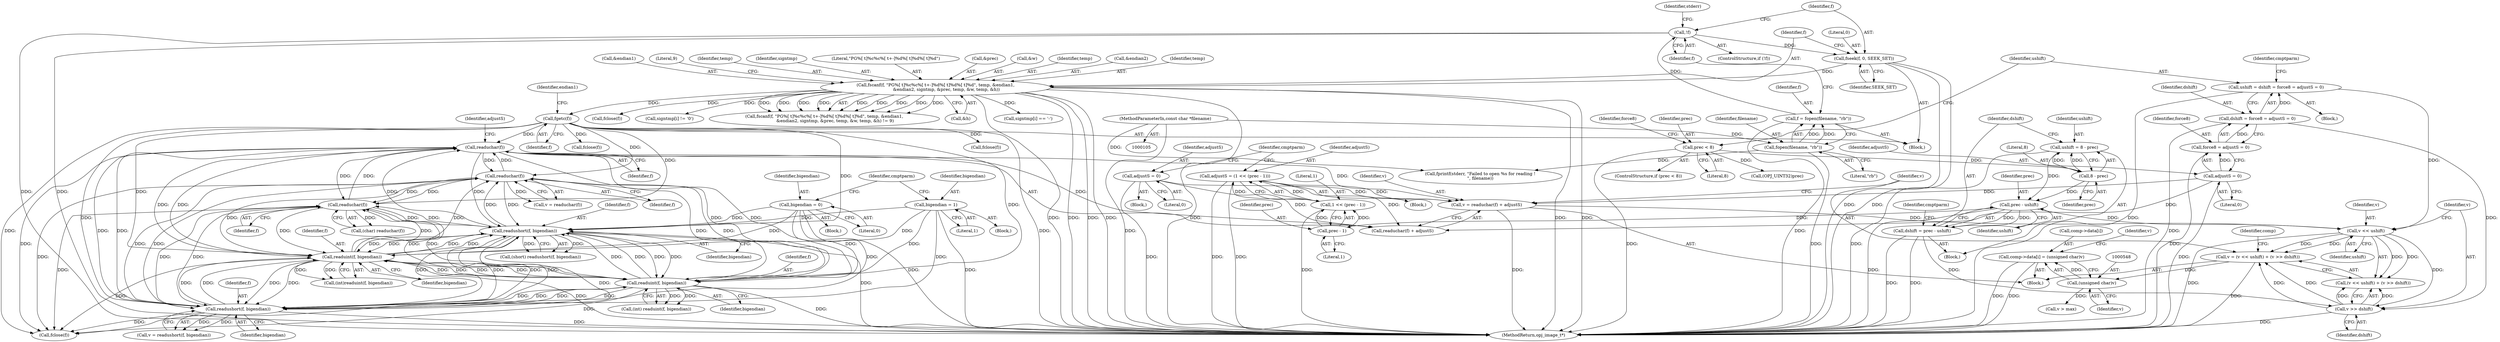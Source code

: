digraph "1_openjpeg_e5285319229a5d77bf316bb0d3a6cbd3cb8666d9@array" {
"1000541" [label="(Call,comp->data[i] = (unsigned char)v)"];
"1000547" [label="(Call,(unsigned char)v)"];
"1000532" [label="(Call,v = (v << ushift) + (v >> dshift))"];
"1000535" [label="(Call,v << ushift)"];
"1000526" [label="(Call,v = readuchar(f) + adjustS)"];
"1000529" [label="(Call,readuchar(f))"];
"1000574" [label="(Call,readuchar(f))"];
"1000226" [label="(Call,fgetc(f))"];
"1000175" [label="(Call,fscanf(f, \"PG%[ \t]%c%c%[ \t+-]%d%[ \t]%d%[ \t]%d\", temp, &endian1,\n                &endian2, signtmp, &prec, temp, &w, temp, &h))"];
"1000169" [label="(Call,fseek(f, 0, SEEK_SET))"];
"1000160" [label="(Call,!f)"];
"1000154" [label="(Call,f = fopen(filename, \"rb\"))"];
"1000156" [label="(Call,fopen(filename, \"rb\"))"];
"1000106" [label="(MethodParameterIn,const char *filename)"];
"1000582" [label="(Call,readuchar(f))"];
"1000609" [label="(Call,readushort(f, bigendian))"];
"1000624" [label="(Call,readuint(f, bigendian))"];
"1000633" [label="(Call,readuint(f, bigendian))"];
"1000600" [label="(Call,readushort(f, bigendian))"];
"1000250" [label="(Call,bigendian = 0)"];
"1000237" [label="(Call,bigendian = 1)"];
"1000403" [label="(Call,adjustS = 0)"];
"1000422" [label="(Call,adjustS = 0)"];
"1000394" [label="(Call,adjustS = (1 << (prec - 1)))"];
"1000396" [label="(Call,1 << (prec - 1))"];
"1000398" [label="(Call,prec - 1)"];
"1000386" [label="(Call,prec - ushift)"];
"1000381" [label="(Call,8 - prec)"];
"1000372" [label="(Call,prec < 8)"];
"1000379" [label="(Call,ushift = 8 - prec)"];
"1000416" [label="(Call,ushift = dshift = force8 = adjustS = 0)"];
"1000418" [label="(Call,dshift = force8 = adjustS = 0)"];
"1000420" [label="(Call,force8 = adjustS = 0)"];
"1000538" [label="(Call,v >> dshift)"];
"1000384" [label="(Call,dshift = prec - ushift)"];
"1000423" [label="(Identifier,adjustS)"];
"1000624" [label="(Call,readuint(f, bigendian))"];
"1000611" [label="(Identifier,bigendian)"];
"1000598" [label="(Call,v = readushort(f, bigendian))"];
"1000249" [label="(Block,)"];
"1000156" [label="(Call,fopen(filename, \"rb\"))"];
"1000422" [label="(Call,adjustS = 0)"];
"1000163" [label="(Call,fprintf(stderr, \"Failed to open %s for reading !\n\", filename))"];
"1000371" [label="(ControlStructure,if (prec < 8))"];
"1000393" [label="(Block,)"];
"1000161" [label="(Identifier,f)"];
"1000538" [label="(Call,v >> dshift)"];
"1000384" [label="(Call,dshift = prec - ushift)"];
"1000250" [label="(Call,bigendian = 0)"];
"1000176" [label="(Identifier,f)"];
"1000394" [label="(Call,adjustS = (1 << (prec - 1)))"];
"1000542" [label="(Call,comp->data[i])"];
"1000179" [label="(Call,&endian1)"];
"1000192" [label="(Literal,9)"];
"1000529" [label="(Call,readuchar(f))"];
"1000377" [label="(Identifier,force8)"];
"1000625" [label="(Identifier,f)"];
"1000154" [label="(Call,f = fopen(filename, \"rb\"))"];
"1000527" [label="(Identifier,v)"];
"1000391" [label="(Identifier,cmptparm)"];
"1000396" [label="(Call,1 << (prec - 1))"];
"1000239" [label="(Literal,1)"];
"1000398" [label="(Call,prec - 1)"];
"1000419" [label="(Identifier,dshift)"];
"1000172" [label="(Identifier,SEEK_SET)"];
"1000537" [label="(Identifier,ushift)"];
"1000582" [label="(Call,readuchar(f))"];
"1000186" [label="(Identifier,temp)"];
"1000183" [label="(Identifier,signtmp)"];
"1000534" [label="(Call,(v << ushift) + (v >> dshift))"];
"1000380" [label="(Identifier,ushift)"];
"1000549" [label="(Identifier,v)"];
"1000540" [label="(Identifier,dshift)"];
"1000580" [label="(Call,(char) readuchar(f))"];
"1000531" [label="(Identifier,adjustS)"];
"1000382" [label="(Literal,8)"];
"1000374" [label="(Literal,8)"];
"1000373" [label="(Identifier,prec)"];
"1000532" [label="(Call,v = (v << ushift) + (v >> dshift))"];
"1000528" [label="(Call,readuchar(f) + adjustS)"];
"1000177" [label="(Literal,\"PG%[ \t]%c%c%[ \t+-]%d%[ \t]%d%[ \t]%d\")"];
"1000635" [label="(Identifier,bigendian)"];
"1000170" [label="(Identifier,f)"];
"1000236" [label="(Block,)"];
"1000541" [label="(Call,comp->data[i] = (unsigned char)v)"];
"1000536" [label="(Identifier,v)"];
"1000418" [label="(Call,dshift = force8 = adjustS = 0)"];
"1000535" [label="(Call,v << ushift)"];
"1000574" [label="(Call,readuchar(f))"];
"1000174" [label="(Call,fscanf(f, \"PG%[ \t]%c%c%[ \t+-]%d%[ \t]%d%[ \t]%d\", temp, &endian1,\n                &endian2, signtmp, &prec, temp, &w, temp, &h) != 9)"];
"1000530" [label="(Identifier,f)"];
"1000417" [label="(Identifier,ushift)"];
"1000572" [label="(Call,v = readuchar(f))"];
"1000427" [label="(Identifier,cmptparm)"];
"1000164" [label="(Identifier,stderr)"];
"1000184" [label="(Call,&prec)"];
"1000381" [label="(Call,8 - prec)"];
"1000190" [label="(Call,&h)"];
"1000385" [label="(Identifier,dshift)"];
"1000399" [label="(Identifier,prec)"];
"1000575" [label="(Identifier,f)"];
"1000375" [label="(Block,)"];
"1000526" [label="(Call,v = readuchar(f) + adjustS)"];
"1000551" [label="(Call,v > max)"];
"1000237" [label="(Call,bigendian = 1)"];
"1000421" [label="(Identifier,force8)"];
"1000231" [label="(Identifier,endian1)"];
"1000387" [label="(Identifier,prec)"];
"1000634" [label="(Identifier,f)"];
"1000251" [label="(Identifier,bigendian)"];
"1000160" [label="(Call,!f)"];
"1000403" [label="(Call,adjustS = 0)"];
"1000157" [label="(Identifier,filename)"];
"1000470" [label="(Call,fclose(f))"];
"1000158" [label="(Literal,\"rb\")"];
"1000651" [label="(Call,fclose(f))"];
"1000187" [label="(Call,&w)"];
"1000215" [label="(Call,signtmp[i] == '-')"];
"1000424" [label="(Literal,0)"];
"1000609" [label="(Call,readushort(f, bigendian))"];
"1000622" [label="(Call,(int)readuint(f, bigendian))"];
"1000395" [label="(Identifier,adjustS)"];
"1000169" [label="(Call,fseek(f, 0, SEEK_SET))"];
"1000189" [label="(Identifier,temp)"];
"1000181" [label="(Call,&endian2)"];
"1000264" [label="(Identifier,cmptparm)"];
"1000159" [label="(ControlStructure,if (!f))"];
"1000547" [label="(Call,(unsigned char)v)"];
"1000583" [label="(Identifier,f)"];
"1000600" [label="(Call,readushort(f, bigendian))"];
"1000429" [label="(Call,(OPJ_UINT32)prec)"];
"1000633" [label="(Call,readuint(f, bigendian))"];
"1000626" [label="(Identifier,bigendian)"];
"1000420" [label="(Call,force8 = adjustS = 0)"];
"1000665" [label="(MethodReturn,opj_image_t*)"];
"1000388" [label="(Identifier,ushift)"];
"1000601" [label="(Identifier,f)"];
"1000397" [label="(Literal,1)"];
"1000539" [label="(Identifier,v)"];
"1000607" [label="(Call,(short) readushort(f, bigendian))"];
"1000386" [label="(Call,prec - ushift)"];
"1000175" [label="(Call,fscanf(f, \"PG%[ \t]%c%c%[ \t+-]%d%[ \t]%d%[ \t]%d\", temp, &endian1,\n                &endian2, signtmp, &prec, temp, &w, temp, &h))"];
"1000155" [label="(Identifier,f)"];
"1000415" [label="(Block,)"];
"1000194" [label="(Call,fclose(f))"];
"1000552" [label="(Identifier,v)"];
"1000416" [label="(Call,ushift = dshift = force8 = adjustS = 0)"];
"1000108" [label="(Block,)"];
"1000402" [label="(Block,)"];
"1000525" [label="(Block,)"];
"1000383" [label="(Identifier,prec)"];
"1000602" [label="(Identifier,bigendian)"];
"1000372" [label="(Call,prec < 8)"];
"1000178" [label="(Identifier,temp)"];
"1000533" [label="(Identifier,v)"];
"1000404" [label="(Identifier,adjustS)"];
"1000631" [label="(Call,(int) readuint(f, bigendian))"];
"1000208" [label="(Call,signtmp[i] != '\0')"];
"1000544" [label="(Identifier,comp)"];
"1000238" [label="(Identifier,bigendian)"];
"1000227" [label="(Identifier,f)"];
"1000408" [label="(Identifier,cmptparm)"];
"1000400" [label="(Literal,1)"];
"1000379" [label="(Call,ushift = 8 - prec)"];
"1000252" [label="(Literal,0)"];
"1000106" [label="(MethodParameterIn,const char *filename)"];
"1000226" [label="(Call,fgetc(f))"];
"1000171" [label="(Literal,0)"];
"1000610" [label="(Identifier,f)"];
"1000255" [label="(Call,fclose(f))"];
"1000405" [label="(Literal,0)"];
"1000541" -> "1000525"  [label="AST: "];
"1000541" -> "1000547"  [label="CFG: "];
"1000542" -> "1000541"  [label="AST: "];
"1000547" -> "1000541"  [label="AST: "];
"1000552" -> "1000541"  [label="CFG: "];
"1000541" -> "1000665"  [label="DDG: "];
"1000541" -> "1000665"  [label="DDG: "];
"1000547" -> "1000541"  [label="DDG: "];
"1000547" -> "1000549"  [label="CFG: "];
"1000548" -> "1000547"  [label="AST: "];
"1000549" -> "1000547"  [label="AST: "];
"1000532" -> "1000547"  [label="DDG: "];
"1000547" -> "1000551"  [label="DDG: "];
"1000532" -> "1000525"  [label="AST: "];
"1000532" -> "1000534"  [label="CFG: "];
"1000533" -> "1000532"  [label="AST: "];
"1000534" -> "1000532"  [label="AST: "];
"1000544" -> "1000532"  [label="CFG: "];
"1000532" -> "1000665"  [label="DDG: "];
"1000535" -> "1000532"  [label="DDG: "];
"1000535" -> "1000532"  [label="DDG: "];
"1000538" -> "1000532"  [label="DDG: "];
"1000538" -> "1000532"  [label="DDG: "];
"1000535" -> "1000534"  [label="AST: "];
"1000535" -> "1000537"  [label="CFG: "];
"1000536" -> "1000535"  [label="AST: "];
"1000537" -> "1000535"  [label="AST: "];
"1000539" -> "1000535"  [label="CFG: "];
"1000535" -> "1000665"  [label="DDG: "];
"1000535" -> "1000534"  [label="DDG: "];
"1000535" -> "1000534"  [label="DDG: "];
"1000526" -> "1000535"  [label="DDG: "];
"1000386" -> "1000535"  [label="DDG: "];
"1000416" -> "1000535"  [label="DDG: "];
"1000535" -> "1000538"  [label="DDG: "];
"1000526" -> "1000525"  [label="AST: "];
"1000526" -> "1000528"  [label="CFG: "];
"1000527" -> "1000526"  [label="AST: "];
"1000528" -> "1000526"  [label="AST: "];
"1000533" -> "1000526"  [label="CFG: "];
"1000526" -> "1000665"  [label="DDG: "];
"1000529" -> "1000526"  [label="DDG: "];
"1000403" -> "1000526"  [label="DDG: "];
"1000422" -> "1000526"  [label="DDG: "];
"1000394" -> "1000526"  [label="DDG: "];
"1000529" -> "1000528"  [label="AST: "];
"1000529" -> "1000530"  [label="CFG: "];
"1000530" -> "1000529"  [label="AST: "];
"1000531" -> "1000529"  [label="CFG: "];
"1000529" -> "1000528"  [label="DDG: "];
"1000574" -> "1000529"  [label="DDG: "];
"1000226" -> "1000529"  [label="DDG: "];
"1000582" -> "1000529"  [label="DDG: "];
"1000609" -> "1000529"  [label="DDG: "];
"1000624" -> "1000529"  [label="DDG: "];
"1000633" -> "1000529"  [label="DDG: "];
"1000600" -> "1000529"  [label="DDG: "];
"1000529" -> "1000574"  [label="DDG: "];
"1000529" -> "1000582"  [label="DDG: "];
"1000529" -> "1000600"  [label="DDG: "];
"1000529" -> "1000609"  [label="DDG: "];
"1000529" -> "1000624"  [label="DDG: "];
"1000529" -> "1000633"  [label="DDG: "];
"1000529" -> "1000651"  [label="DDG: "];
"1000574" -> "1000572"  [label="AST: "];
"1000574" -> "1000575"  [label="CFG: "];
"1000575" -> "1000574"  [label="AST: "];
"1000572" -> "1000574"  [label="CFG: "];
"1000574" -> "1000572"  [label="DDG: "];
"1000226" -> "1000574"  [label="DDG: "];
"1000582" -> "1000574"  [label="DDG: "];
"1000609" -> "1000574"  [label="DDG: "];
"1000624" -> "1000574"  [label="DDG: "];
"1000633" -> "1000574"  [label="DDG: "];
"1000600" -> "1000574"  [label="DDG: "];
"1000574" -> "1000582"  [label="DDG: "];
"1000574" -> "1000600"  [label="DDG: "];
"1000574" -> "1000609"  [label="DDG: "];
"1000574" -> "1000624"  [label="DDG: "];
"1000574" -> "1000633"  [label="DDG: "];
"1000574" -> "1000651"  [label="DDG: "];
"1000226" -> "1000108"  [label="AST: "];
"1000226" -> "1000227"  [label="CFG: "];
"1000227" -> "1000226"  [label="AST: "];
"1000231" -> "1000226"  [label="CFG: "];
"1000226" -> "1000665"  [label="DDG: "];
"1000175" -> "1000226"  [label="DDG: "];
"1000226" -> "1000255"  [label="DDG: "];
"1000226" -> "1000470"  [label="DDG: "];
"1000226" -> "1000582"  [label="DDG: "];
"1000226" -> "1000600"  [label="DDG: "];
"1000226" -> "1000609"  [label="DDG: "];
"1000226" -> "1000624"  [label="DDG: "];
"1000226" -> "1000633"  [label="DDG: "];
"1000226" -> "1000651"  [label="DDG: "];
"1000175" -> "1000174"  [label="AST: "];
"1000175" -> "1000190"  [label="CFG: "];
"1000176" -> "1000175"  [label="AST: "];
"1000177" -> "1000175"  [label="AST: "];
"1000178" -> "1000175"  [label="AST: "];
"1000179" -> "1000175"  [label="AST: "];
"1000181" -> "1000175"  [label="AST: "];
"1000183" -> "1000175"  [label="AST: "];
"1000184" -> "1000175"  [label="AST: "];
"1000186" -> "1000175"  [label="AST: "];
"1000187" -> "1000175"  [label="AST: "];
"1000189" -> "1000175"  [label="AST: "];
"1000190" -> "1000175"  [label="AST: "];
"1000192" -> "1000175"  [label="CFG: "];
"1000175" -> "1000665"  [label="DDG: "];
"1000175" -> "1000665"  [label="DDG: "];
"1000175" -> "1000665"  [label="DDG: "];
"1000175" -> "1000665"  [label="DDG: "];
"1000175" -> "1000665"  [label="DDG: "];
"1000175" -> "1000665"  [label="DDG: "];
"1000175" -> "1000665"  [label="DDG: "];
"1000175" -> "1000174"  [label="DDG: "];
"1000175" -> "1000174"  [label="DDG: "];
"1000175" -> "1000174"  [label="DDG: "];
"1000175" -> "1000174"  [label="DDG: "];
"1000175" -> "1000174"  [label="DDG: "];
"1000175" -> "1000174"  [label="DDG: "];
"1000175" -> "1000174"  [label="DDG: "];
"1000175" -> "1000174"  [label="DDG: "];
"1000175" -> "1000174"  [label="DDG: "];
"1000169" -> "1000175"  [label="DDG: "];
"1000175" -> "1000194"  [label="DDG: "];
"1000175" -> "1000208"  [label="DDG: "];
"1000175" -> "1000215"  [label="DDG: "];
"1000169" -> "1000108"  [label="AST: "];
"1000169" -> "1000172"  [label="CFG: "];
"1000170" -> "1000169"  [label="AST: "];
"1000171" -> "1000169"  [label="AST: "];
"1000172" -> "1000169"  [label="AST: "];
"1000176" -> "1000169"  [label="CFG: "];
"1000169" -> "1000665"  [label="DDG: "];
"1000169" -> "1000665"  [label="DDG: "];
"1000160" -> "1000169"  [label="DDG: "];
"1000160" -> "1000159"  [label="AST: "];
"1000160" -> "1000161"  [label="CFG: "];
"1000161" -> "1000160"  [label="AST: "];
"1000164" -> "1000160"  [label="CFG: "];
"1000170" -> "1000160"  [label="CFG: "];
"1000160" -> "1000665"  [label="DDG: "];
"1000160" -> "1000665"  [label="DDG: "];
"1000154" -> "1000160"  [label="DDG: "];
"1000154" -> "1000108"  [label="AST: "];
"1000154" -> "1000156"  [label="CFG: "];
"1000155" -> "1000154"  [label="AST: "];
"1000156" -> "1000154"  [label="AST: "];
"1000161" -> "1000154"  [label="CFG: "];
"1000154" -> "1000665"  [label="DDG: "];
"1000156" -> "1000154"  [label="DDG: "];
"1000156" -> "1000154"  [label="DDG: "];
"1000156" -> "1000158"  [label="CFG: "];
"1000157" -> "1000156"  [label="AST: "];
"1000158" -> "1000156"  [label="AST: "];
"1000156" -> "1000665"  [label="DDG: "];
"1000106" -> "1000156"  [label="DDG: "];
"1000156" -> "1000163"  [label="DDG: "];
"1000106" -> "1000105"  [label="AST: "];
"1000106" -> "1000665"  [label="DDG: "];
"1000106" -> "1000163"  [label="DDG: "];
"1000582" -> "1000580"  [label="AST: "];
"1000582" -> "1000583"  [label="CFG: "];
"1000583" -> "1000582"  [label="AST: "];
"1000580" -> "1000582"  [label="CFG: "];
"1000582" -> "1000580"  [label="DDG: "];
"1000609" -> "1000582"  [label="DDG: "];
"1000624" -> "1000582"  [label="DDG: "];
"1000633" -> "1000582"  [label="DDG: "];
"1000600" -> "1000582"  [label="DDG: "];
"1000582" -> "1000600"  [label="DDG: "];
"1000582" -> "1000609"  [label="DDG: "];
"1000582" -> "1000624"  [label="DDG: "];
"1000582" -> "1000633"  [label="DDG: "];
"1000582" -> "1000651"  [label="DDG: "];
"1000609" -> "1000607"  [label="AST: "];
"1000609" -> "1000611"  [label="CFG: "];
"1000610" -> "1000609"  [label="AST: "];
"1000611" -> "1000609"  [label="AST: "];
"1000607" -> "1000609"  [label="CFG: "];
"1000609" -> "1000665"  [label="DDG: "];
"1000609" -> "1000600"  [label="DDG: "];
"1000609" -> "1000600"  [label="DDG: "];
"1000609" -> "1000607"  [label="DDG: "];
"1000609" -> "1000607"  [label="DDG: "];
"1000624" -> "1000609"  [label="DDG: "];
"1000624" -> "1000609"  [label="DDG: "];
"1000633" -> "1000609"  [label="DDG: "];
"1000633" -> "1000609"  [label="DDG: "];
"1000600" -> "1000609"  [label="DDG: "];
"1000600" -> "1000609"  [label="DDG: "];
"1000250" -> "1000609"  [label="DDG: "];
"1000237" -> "1000609"  [label="DDG: "];
"1000609" -> "1000624"  [label="DDG: "];
"1000609" -> "1000624"  [label="DDG: "];
"1000609" -> "1000633"  [label="DDG: "];
"1000609" -> "1000633"  [label="DDG: "];
"1000609" -> "1000651"  [label="DDG: "];
"1000624" -> "1000622"  [label="AST: "];
"1000624" -> "1000626"  [label="CFG: "];
"1000625" -> "1000624"  [label="AST: "];
"1000626" -> "1000624"  [label="AST: "];
"1000622" -> "1000624"  [label="CFG: "];
"1000624" -> "1000665"  [label="DDG: "];
"1000624" -> "1000600"  [label="DDG: "];
"1000624" -> "1000600"  [label="DDG: "];
"1000624" -> "1000622"  [label="DDG: "];
"1000624" -> "1000622"  [label="DDG: "];
"1000633" -> "1000624"  [label="DDG: "];
"1000633" -> "1000624"  [label="DDG: "];
"1000600" -> "1000624"  [label="DDG: "];
"1000600" -> "1000624"  [label="DDG: "];
"1000250" -> "1000624"  [label="DDG: "];
"1000237" -> "1000624"  [label="DDG: "];
"1000624" -> "1000633"  [label="DDG: "];
"1000624" -> "1000633"  [label="DDG: "];
"1000624" -> "1000651"  [label="DDG: "];
"1000633" -> "1000631"  [label="AST: "];
"1000633" -> "1000635"  [label="CFG: "];
"1000634" -> "1000633"  [label="AST: "];
"1000635" -> "1000633"  [label="AST: "];
"1000631" -> "1000633"  [label="CFG: "];
"1000633" -> "1000665"  [label="DDG: "];
"1000633" -> "1000600"  [label="DDG: "];
"1000633" -> "1000600"  [label="DDG: "];
"1000633" -> "1000631"  [label="DDG: "];
"1000633" -> "1000631"  [label="DDG: "];
"1000600" -> "1000633"  [label="DDG: "];
"1000600" -> "1000633"  [label="DDG: "];
"1000250" -> "1000633"  [label="DDG: "];
"1000237" -> "1000633"  [label="DDG: "];
"1000633" -> "1000651"  [label="DDG: "];
"1000600" -> "1000598"  [label="AST: "];
"1000600" -> "1000602"  [label="CFG: "];
"1000601" -> "1000600"  [label="AST: "];
"1000602" -> "1000600"  [label="AST: "];
"1000598" -> "1000600"  [label="CFG: "];
"1000600" -> "1000665"  [label="DDG: "];
"1000600" -> "1000598"  [label="DDG: "];
"1000600" -> "1000598"  [label="DDG: "];
"1000250" -> "1000600"  [label="DDG: "];
"1000237" -> "1000600"  [label="DDG: "];
"1000600" -> "1000651"  [label="DDG: "];
"1000250" -> "1000249"  [label="AST: "];
"1000250" -> "1000252"  [label="CFG: "];
"1000251" -> "1000250"  [label="AST: "];
"1000252" -> "1000250"  [label="AST: "];
"1000264" -> "1000250"  [label="CFG: "];
"1000250" -> "1000665"  [label="DDG: "];
"1000237" -> "1000236"  [label="AST: "];
"1000237" -> "1000239"  [label="CFG: "];
"1000238" -> "1000237"  [label="AST: "];
"1000239" -> "1000237"  [label="AST: "];
"1000264" -> "1000237"  [label="CFG: "];
"1000237" -> "1000665"  [label="DDG: "];
"1000403" -> "1000402"  [label="AST: "];
"1000403" -> "1000405"  [label="CFG: "];
"1000404" -> "1000403"  [label="AST: "];
"1000405" -> "1000403"  [label="AST: "];
"1000408" -> "1000403"  [label="CFG: "];
"1000403" -> "1000665"  [label="DDG: "];
"1000403" -> "1000528"  [label="DDG: "];
"1000422" -> "1000420"  [label="AST: "];
"1000422" -> "1000424"  [label="CFG: "];
"1000423" -> "1000422"  [label="AST: "];
"1000424" -> "1000422"  [label="AST: "];
"1000420" -> "1000422"  [label="CFG: "];
"1000422" -> "1000665"  [label="DDG: "];
"1000422" -> "1000420"  [label="DDG: "];
"1000422" -> "1000528"  [label="DDG: "];
"1000394" -> "1000393"  [label="AST: "];
"1000394" -> "1000396"  [label="CFG: "];
"1000395" -> "1000394"  [label="AST: "];
"1000396" -> "1000394"  [label="AST: "];
"1000408" -> "1000394"  [label="CFG: "];
"1000394" -> "1000665"  [label="DDG: "];
"1000394" -> "1000665"  [label="DDG: "];
"1000396" -> "1000394"  [label="DDG: "];
"1000396" -> "1000394"  [label="DDG: "];
"1000394" -> "1000528"  [label="DDG: "];
"1000396" -> "1000398"  [label="CFG: "];
"1000397" -> "1000396"  [label="AST: "];
"1000398" -> "1000396"  [label="AST: "];
"1000396" -> "1000665"  [label="DDG: "];
"1000398" -> "1000396"  [label="DDG: "];
"1000398" -> "1000396"  [label="DDG: "];
"1000398" -> "1000400"  [label="CFG: "];
"1000399" -> "1000398"  [label="AST: "];
"1000400" -> "1000398"  [label="AST: "];
"1000386" -> "1000398"  [label="DDG: "];
"1000386" -> "1000384"  [label="AST: "];
"1000386" -> "1000388"  [label="CFG: "];
"1000387" -> "1000386"  [label="AST: "];
"1000388" -> "1000386"  [label="AST: "];
"1000384" -> "1000386"  [label="CFG: "];
"1000386" -> "1000665"  [label="DDG: "];
"1000386" -> "1000384"  [label="DDG: "];
"1000386" -> "1000384"  [label="DDG: "];
"1000381" -> "1000386"  [label="DDG: "];
"1000379" -> "1000386"  [label="DDG: "];
"1000381" -> "1000379"  [label="AST: "];
"1000381" -> "1000383"  [label="CFG: "];
"1000382" -> "1000381"  [label="AST: "];
"1000383" -> "1000381"  [label="AST: "];
"1000379" -> "1000381"  [label="CFG: "];
"1000381" -> "1000379"  [label="DDG: "];
"1000381" -> "1000379"  [label="DDG: "];
"1000372" -> "1000381"  [label="DDG: "];
"1000372" -> "1000371"  [label="AST: "];
"1000372" -> "1000374"  [label="CFG: "];
"1000373" -> "1000372"  [label="AST: "];
"1000374" -> "1000372"  [label="AST: "];
"1000377" -> "1000372"  [label="CFG: "];
"1000417" -> "1000372"  [label="CFG: "];
"1000372" -> "1000665"  [label="DDG: "];
"1000372" -> "1000429"  [label="DDG: "];
"1000379" -> "1000375"  [label="AST: "];
"1000380" -> "1000379"  [label="AST: "];
"1000385" -> "1000379"  [label="CFG: "];
"1000379" -> "1000665"  [label="DDG: "];
"1000416" -> "1000415"  [label="AST: "];
"1000416" -> "1000418"  [label="CFG: "];
"1000417" -> "1000416"  [label="AST: "];
"1000418" -> "1000416"  [label="AST: "];
"1000427" -> "1000416"  [label="CFG: "];
"1000416" -> "1000665"  [label="DDG: "];
"1000418" -> "1000416"  [label="DDG: "];
"1000418" -> "1000420"  [label="CFG: "];
"1000419" -> "1000418"  [label="AST: "];
"1000420" -> "1000418"  [label="AST: "];
"1000418" -> "1000665"  [label="DDG: "];
"1000420" -> "1000418"  [label="DDG: "];
"1000418" -> "1000538"  [label="DDG: "];
"1000421" -> "1000420"  [label="AST: "];
"1000420" -> "1000665"  [label="DDG: "];
"1000538" -> "1000534"  [label="AST: "];
"1000538" -> "1000540"  [label="CFG: "];
"1000539" -> "1000538"  [label="AST: "];
"1000540" -> "1000538"  [label="AST: "];
"1000534" -> "1000538"  [label="CFG: "];
"1000538" -> "1000665"  [label="DDG: "];
"1000538" -> "1000534"  [label="DDG: "];
"1000538" -> "1000534"  [label="DDG: "];
"1000384" -> "1000538"  [label="DDG: "];
"1000384" -> "1000375"  [label="AST: "];
"1000385" -> "1000384"  [label="AST: "];
"1000391" -> "1000384"  [label="CFG: "];
"1000384" -> "1000665"  [label="DDG: "];
"1000384" -> "1000665"  [label="DDG: "];
}
